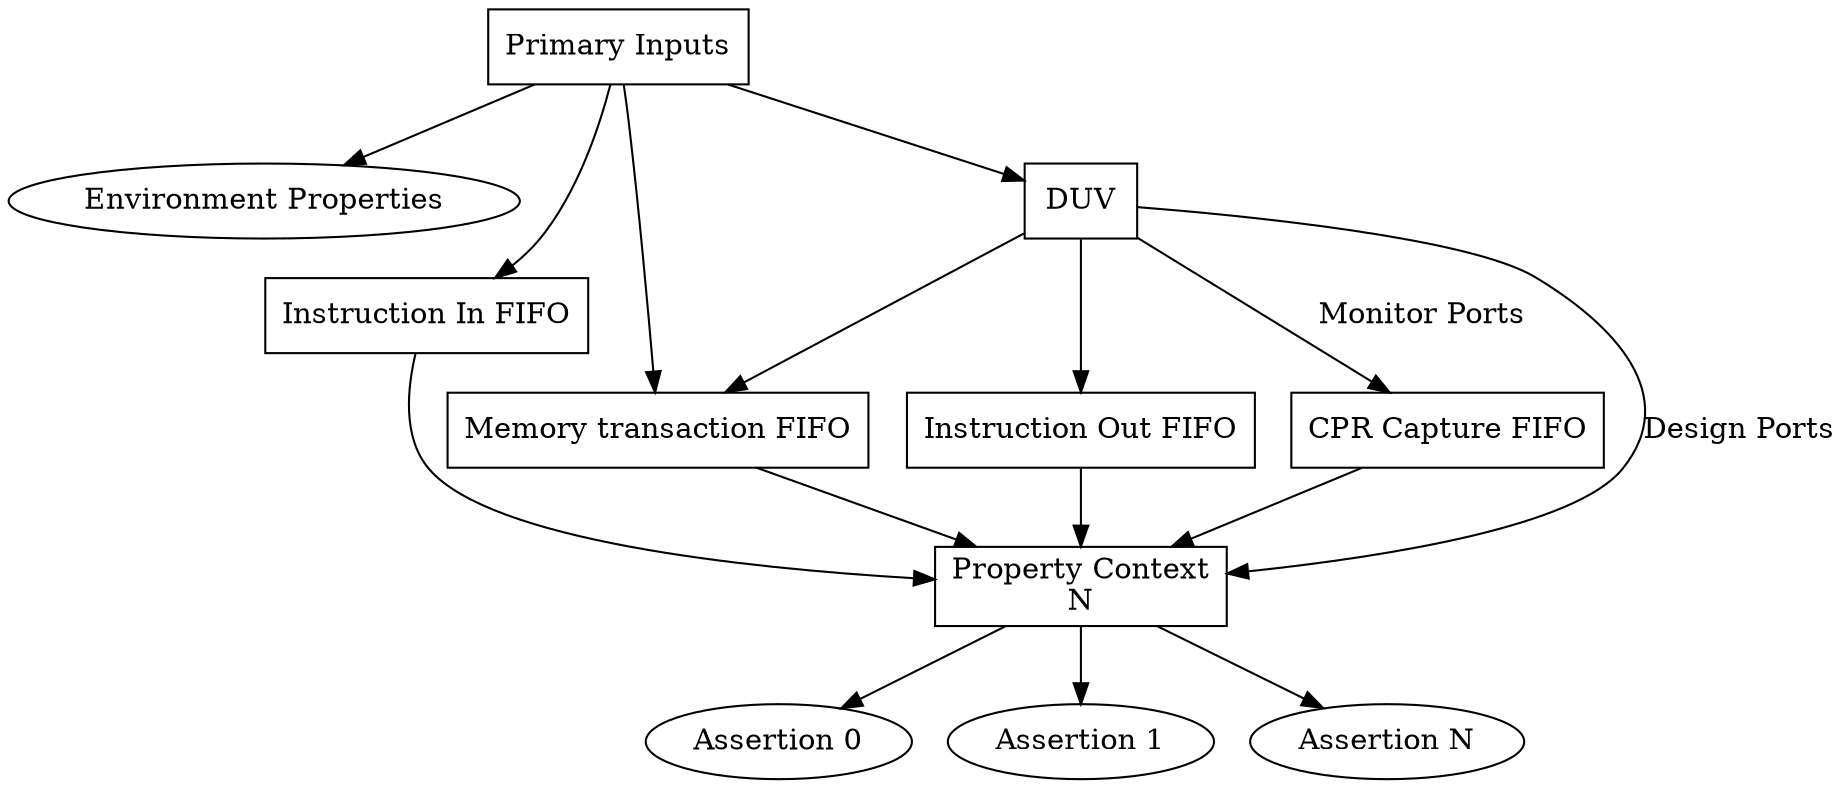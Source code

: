 
digraph G {

    pri_inputs  [shape=record;label="Primary Inputs"];
    
    env_props   [label="Environment Properties"];

    subgraph "Alignment Logic" {

        iin_fifo    [shape=record;label="Instruction In FIFO"];
        iout_fifo   [shape=record;label="Instruction Out FIFO"];
        mem_fifo    [shape=record;label="Memory transaction FIFO"];
        cpr_fifo    [shape=record;label="CPR Capture FIFO"];

    }

    subgraph "Property Context" {
        prop_cxt    [shape=record;label="Property Context\nN"];

        prop_cxt -> assert_0;
        prop_cxt -> assert_1;
        prop_cxt -> assert_N;

        assert_0    [label="Assertion 0"];
        assert_1    [label="Assertion 1"];
        assert_N    [label="Assertion N"];
    }

    duv         [shape=record;label="DUV"];


    pri_inputs -> duv
    pri_inputs -> env_props

    pri_inputs -> iin_fifo
    
    pri_inputs -> mem_fifo
    duv        -> mem_fifo

    duv        -> iout_fifo

    duv        -> prop_cxt[label="Design Ports"];

    duv        -> cpr_fifo[label="Monitor Ports"];

    iin_fifo   -> prop_cxt;
    iout_fifo  -> prop_cxt;
    mem_fifo   -> prop_cxt;
    cpr_fifo   -> prop_cxt;

}
